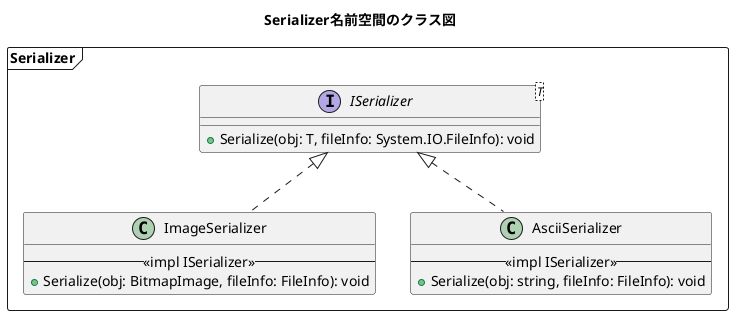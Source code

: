@startuml serializer_namespace_class

title Serializer名前空間のクラス図

frame Serializer {

  interface ISerializer<T>
  {
    + Serialize(obj: T, fileInfo: System.IO.FileInfo): void
  }

  class ImageSerializer
  {
    --<<impl ISerializer>>--
    + Serialize(obj: BitmapImage, fileInfo: FileInfo): void
  }

  class AsciiSerializer
  {
    --<<impl ISerializer>>--
    + Serialize(obj: string, fileInfo: FileInfo): void
  }
}

ImageSerializer .u.|> ISerializer
AsciiSerializer .u.|> ISerializer

@enduml